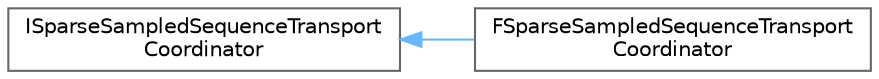 digraph "Graphical Class Hierarchy"
{
 // INTERACTIVE_SVG=YES
 // LATEX_PDF_SIZE
  bgcolor="transparent";
  edge [fontname=Helvetica,fontsize=10,labelfontname=Helvetica,labelfontsize=10];
  node [fontname=Helvetica,fontsize=10,shape=box,height=0.2,width=0.4];
  rankdir="LR";
  Node0 [id="Node000000",label="ISparseSampledSequenceTransport\lCoordinator",height=0.2,width=0.4,color="grey40", fillcolor="white", style="filled",URL="$d0/d8b/classISparseSampledSequenceTransportCoordinator.html",tooltip=" "];
  Node0 -> Node1 [id="edge5604_Node000000_Node000001",dir="back",color="steelblue1",style="solid",tooltip=" "];
  Node1 [id="Node000001",label="FSparseSampledSequenceTransport\lCoordinator",height=0.2,width=0.4,color="grey40", fillcolor="white", style="filled",URL="$db/d47/classFSparseSampledSequenceTransportCoordinator.html",tooltip=" "];
}
